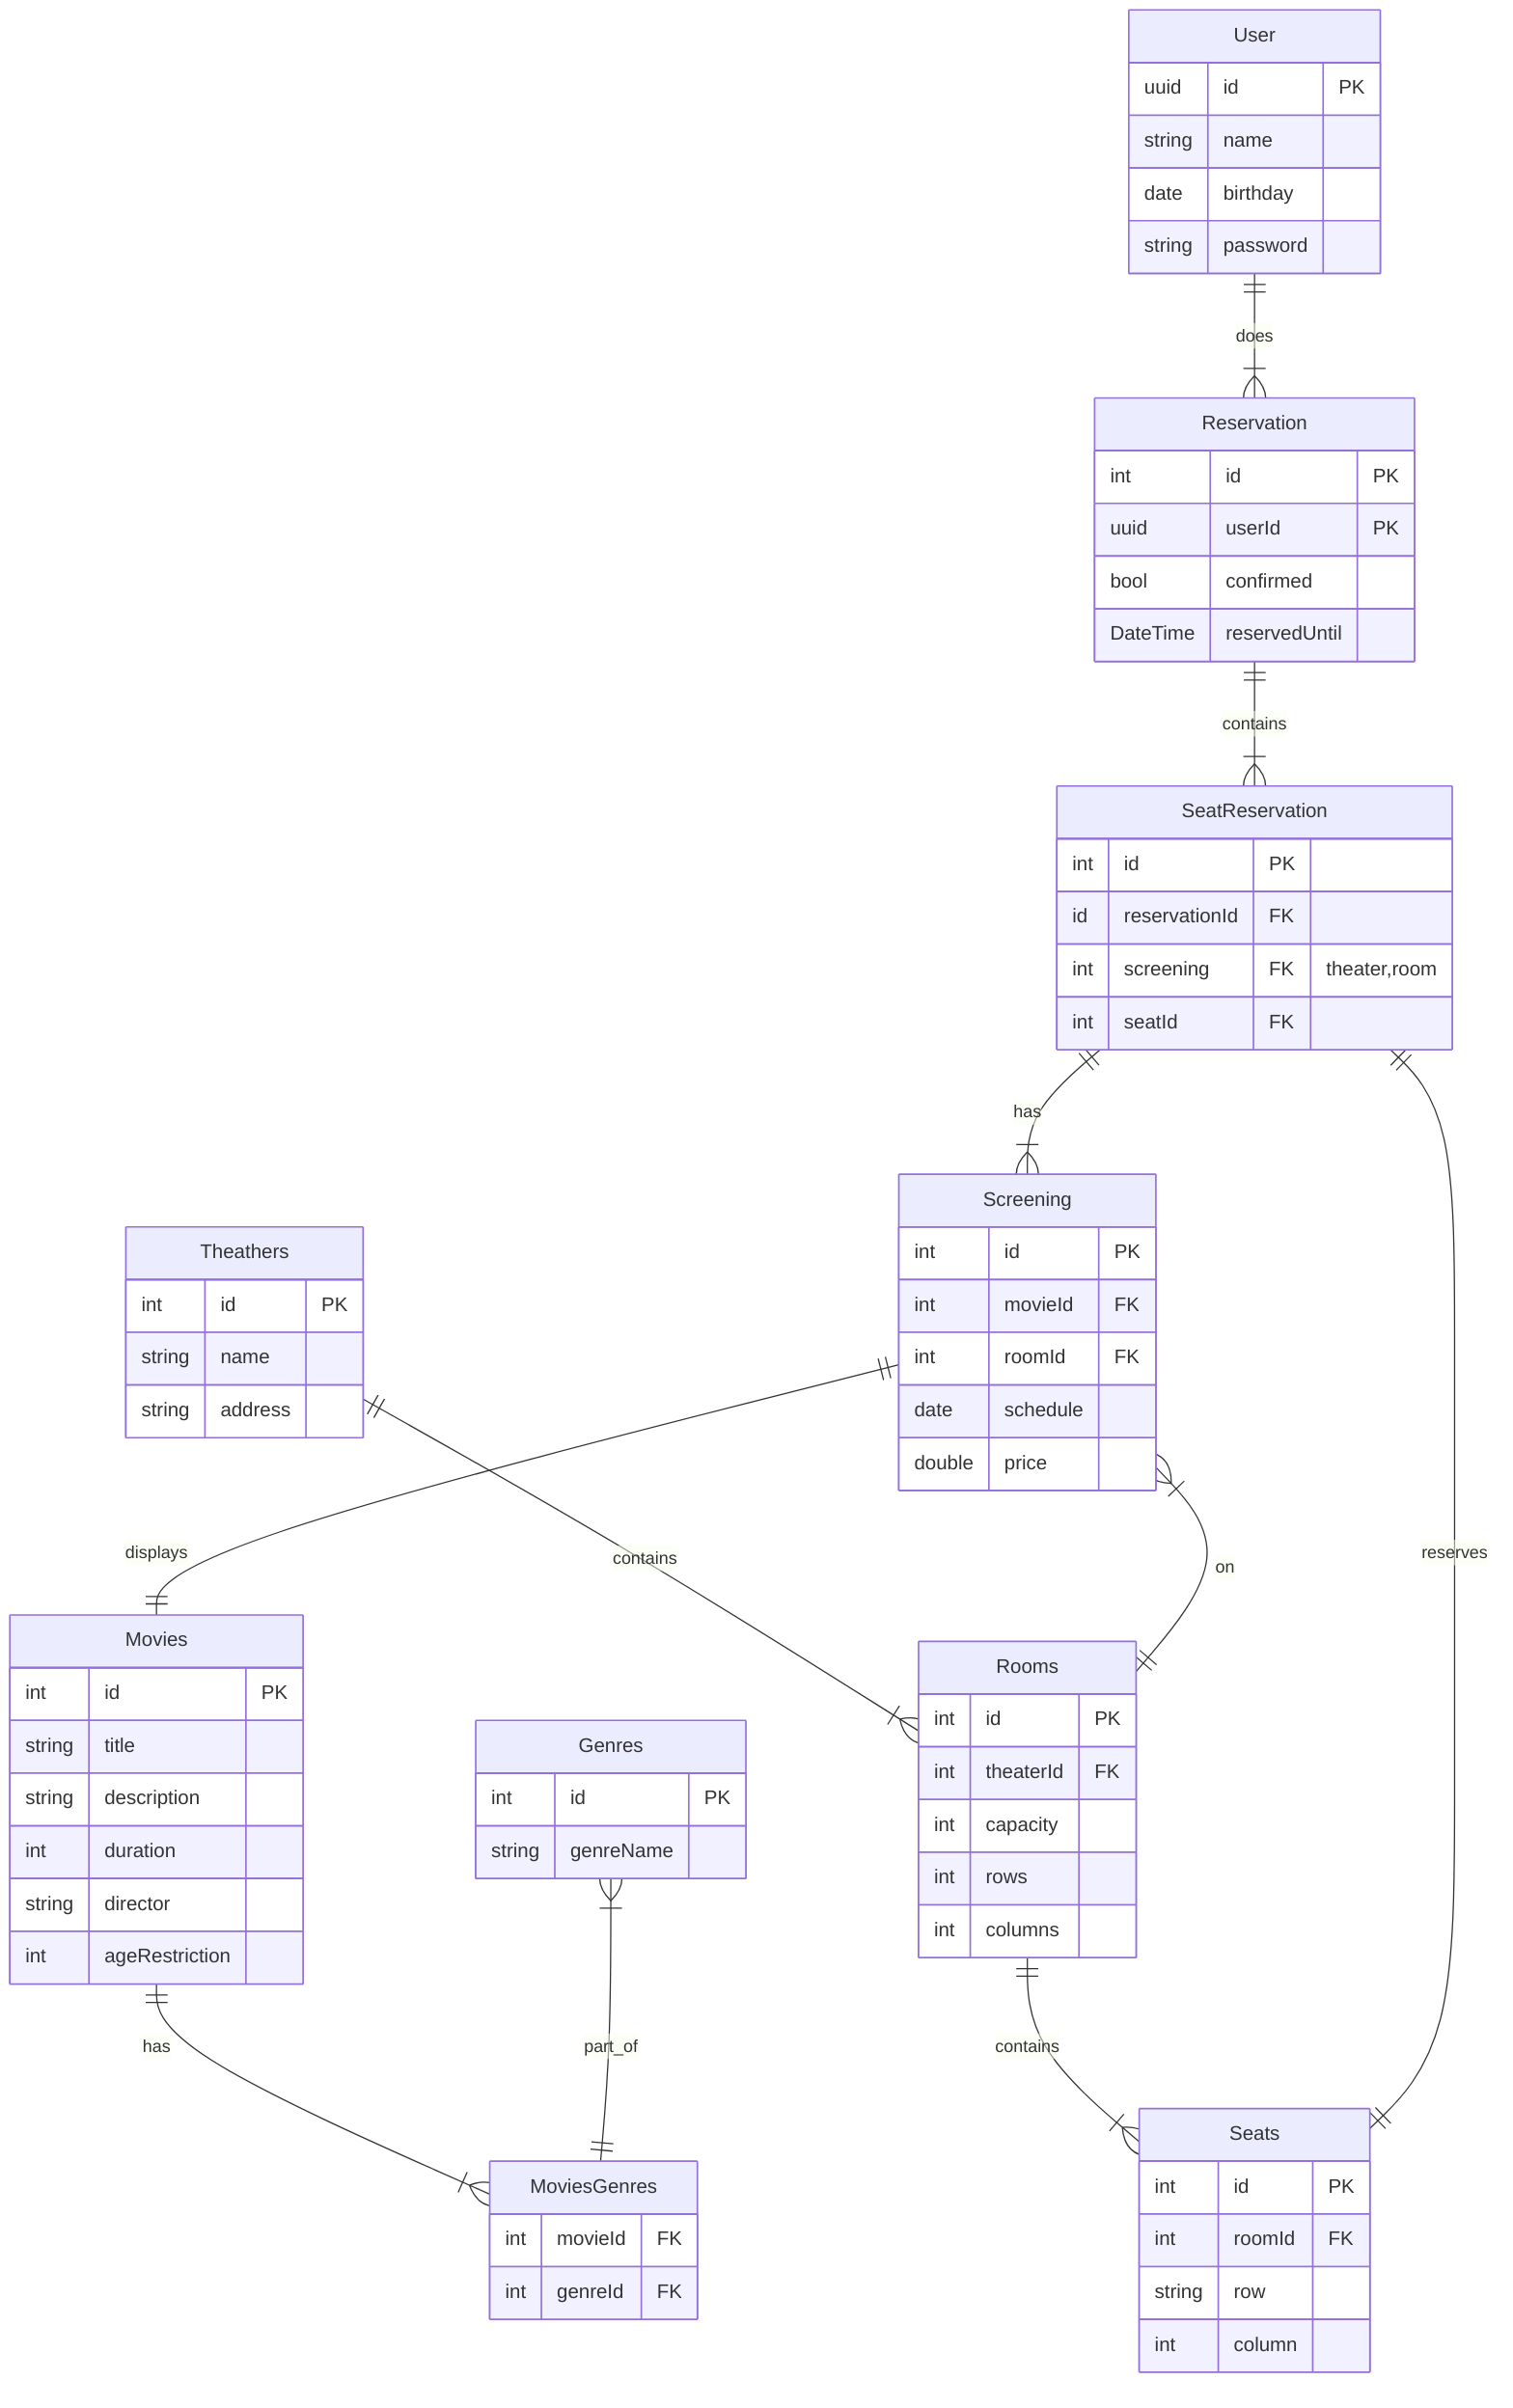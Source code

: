 erDiagram
    m[Movies] {
        int id PK
        string title
        string description
        int duration
        string director
        int ageRestriction
    }
    mg[MoviesGenres] {
        int movieId FK
        int genreId FK
    }
    g[Genres] {
        int id PK
        string genreName
    }
    t[Theathers] {
        int id PK
        string name
        string address
    }
    r[Rooms] {
        int id PK
        int theaterId FK
        int capacity
        int rows
        int columns
    }
    s[Seats] {
        int id PK
        int roomId FK
        string row
        int column
    }
    sc[Screening] {
        int id PK
        int movieId FK
        int roomId FK
        date schedule
        double price
    }
    rs[Reservation] {
        int id PK
        uuid userId PK
        bool confirmed
        DateTime reservedUntil
    }
    usr[User] {
        uuid id PK
        string name
        date birthday
        string password
    }
    sr[SeatReservation] {
        int id PK
        id reservationId FK
        int screening FK "theater,room"
        int seatId FK
    }

    m 1 to many(1) mg: has
    g many(1) to 1 mg: part_of
    t 1 to many(1) r: contains
    r 1 to many(1) s: contains
    sc 1 to 1 m: displays
    sc many(1) to 1 r: on
    usr 1 to 1+ rs: does
    rs 1 to many(1) sr: contains
    sr 1 to 1+ sc: has
    sr 1 to 1 s: reserves